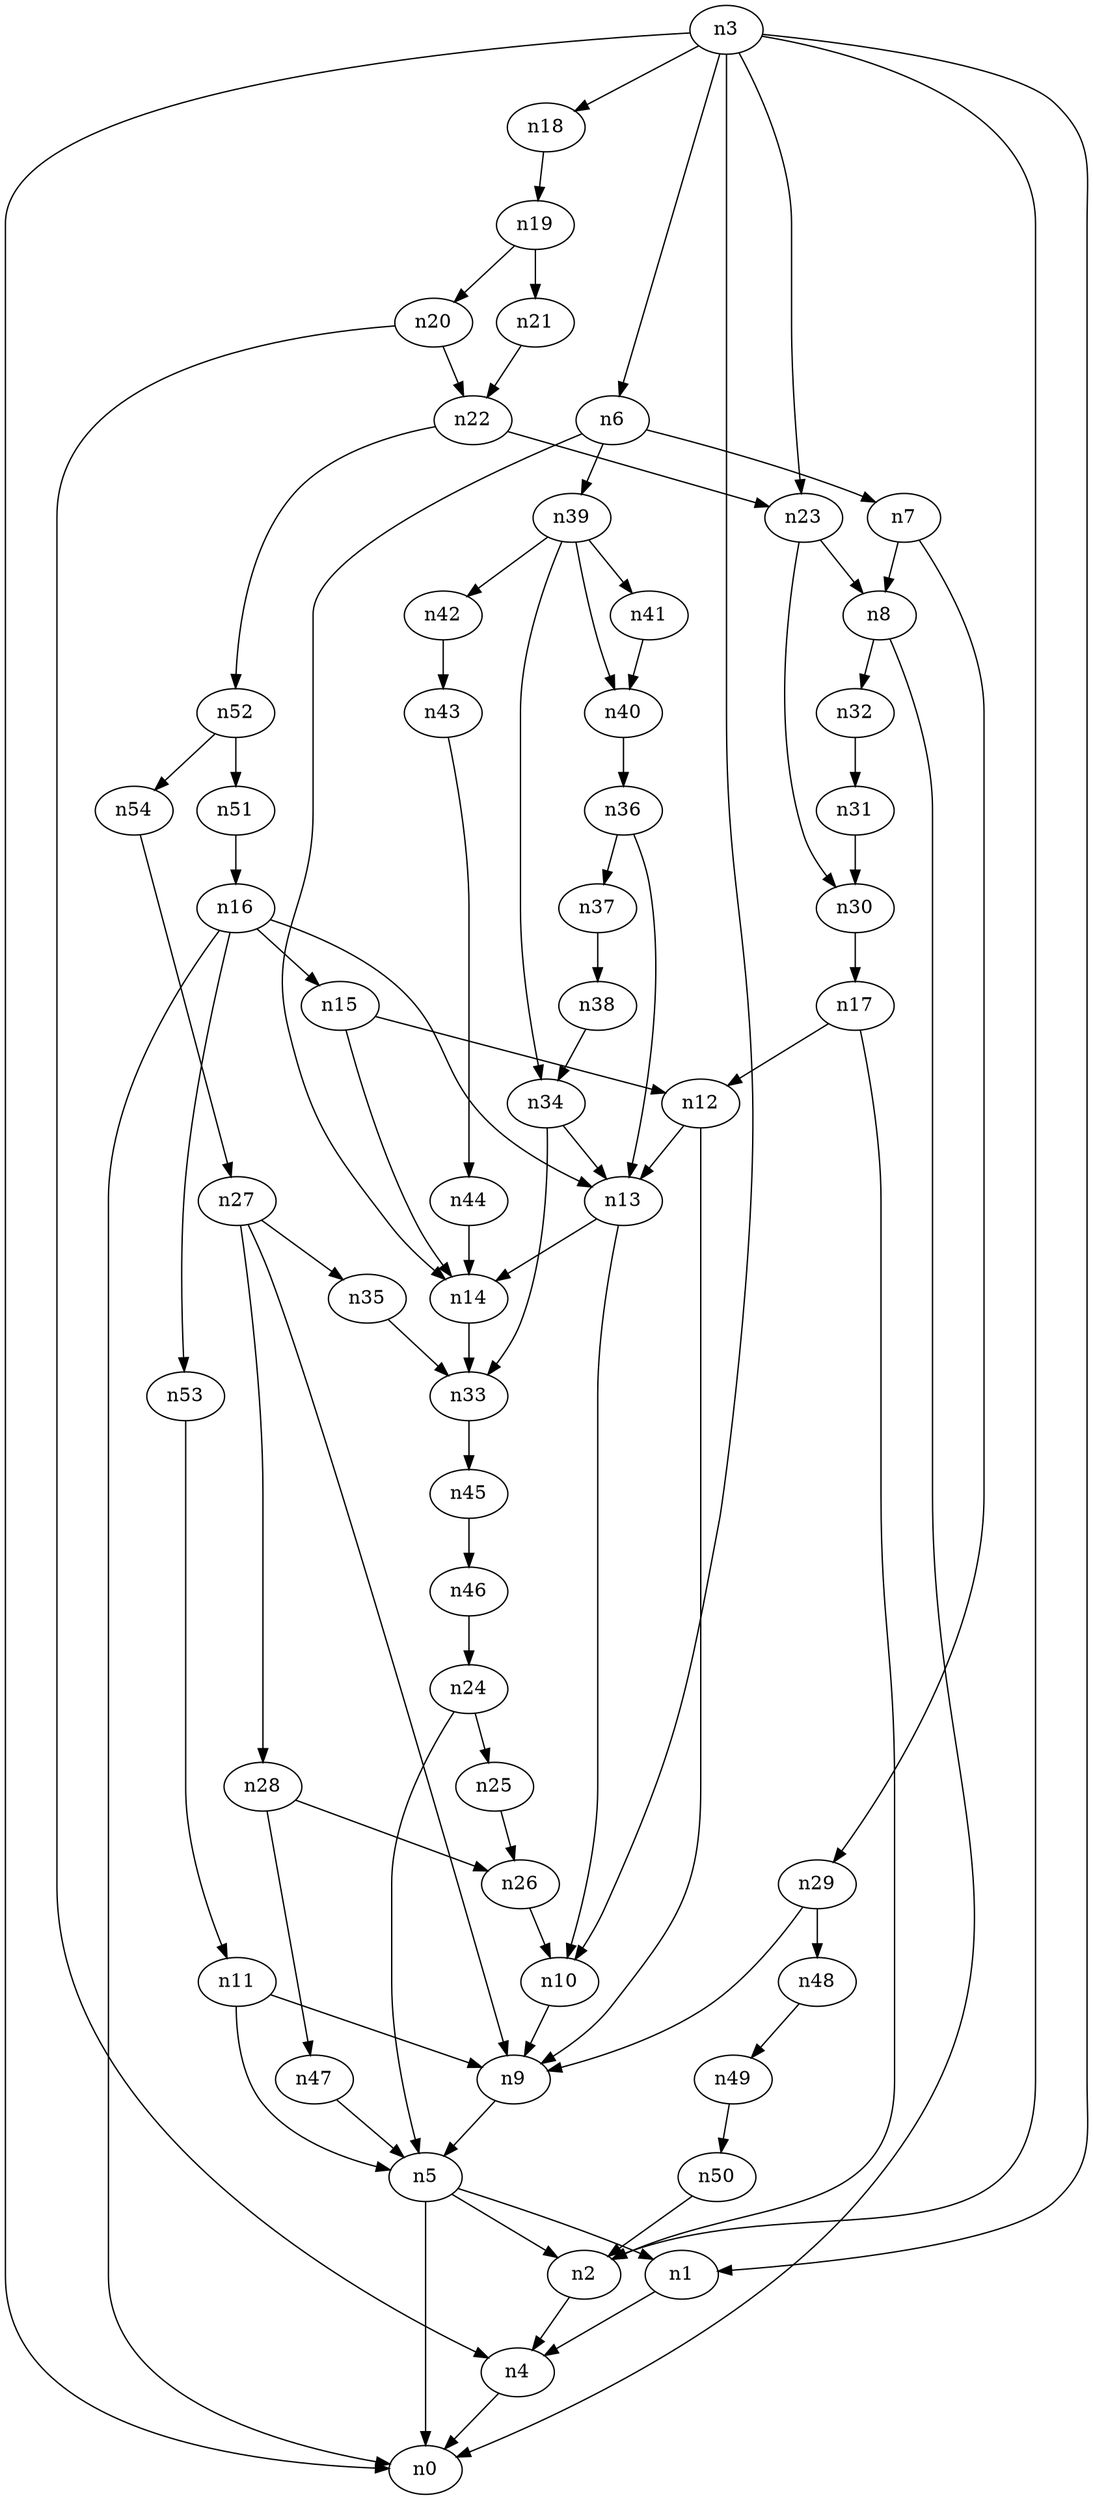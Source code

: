 digraph G {
	n1 -> n4	 [_graphml_id=e4];
	n2 -> n4	 [_graphml_id=e7];
	n3 -> n0	 [_graphml_id=e0];
	n3 -> n1	 [_graphml_id=e3];
	n3 -> n2	 [_graphml_id=e6];
	n3 -> n6	 [_graphml_id=e9];
	n3 -> n10	 [_graphml_id=e15];
	n3 -> n18	 [_graphml_id=e28];
	n3 -> n23	 [_graphml_id=e36];
	n4 -> n0	 [_graphml_id=e1];
	n5 -> n0	 [_graphml_id=e2];
	n5 -> n1	 [_graphml_id=e5];
	n5 -> n2	 [_graphml_id=e8];
	n6 -> n7	 [_graphml_id=e10];
	n6 -> n14	 [_graphml_id=e21];
	n6 -> n39	 [_graphml_id=e76];
	n7 -> n8	 [_graphml_id=e11];
	n7 -> n29	 [_graphml_id=e45];
	n8 -> n0	 [_graphml_id=e12];
	n8 -> n32	 [_graphml_id=e50];
	n9 -> n5	 [_graphml_id=e13];
	n10 -> n9	 [_graphml_id=e14];
	n11 -> n5	 [_graphml_id=e17];
	n11 -> n9	 [_graphml_id=e16];
	n12 -> n9	 [_graphml_id=e18];
	n12 -> n13	 [_graphml_id=e19];
	n13 -> n10	 [_graphml_id=e46];
	n13 -> n14	 [_graphml_id=e20];
	n14 -> n33	 [_graphml_id=e51];
	n15 -> n12	 [_graphml_id=e27];
	n15 -> n14	 [_graphml_id=e22];
	n16 -> n0	 [_graphml_id=e24];
	n16 -> n13	 [_graphml_id=e66];
	n16 -> n15	 [_graphml_id=e23];
	n16 -> n53	 [_graphml_id=e84];
	n17 -> n2	 [_graphml_id=e25];
	n17 -> n12	 [_graphml_id=e26];
	n18 -> n19	 [_graphml_id=e29];
	n19 -> n20	 [_graphml_id=e30];
	n19 -> n21	 [_graphml_id=e32];
	n20 -> n4	 [_graphml_id=e31];
	n20 -> n22	 [_graphml_id=e34];
	n21 -> n22	 [_graphml_id=e33];
	n22 -> n23	 [_graphml_id=e35];
	n22 -> n52	 [_graphml_id=e83];
	n23 -> n8	 [_graphml_id=e86];
	n23 -> n30	 [_graphml_id=e56];
	n24 -> n5	 [_graphml_id=e37];
	n24 -> n25	 [_graphml_id=e38];
	n25 -> n26	 [_graphml_id=e39];
	n26 -> n10	 [_graphml_id=e40];
	n27 -> n9	 [_graphml_id=e41];
	n27 -> n28	 [_graphml_id=e42];
	n27 -> n35	 [_graphml_id=e54];
	n28 -> n26	 [_graphml_id=e43];
	n28 -> n47	 [_graphml_id=e74];
	n29 -> n9	 [_graphml_id=e44];
	n29 -> n48	 [_graphml_id=e77];
	n30 -> n17	 [_graphml_id=e47];
	n31 -> n30	 [_graphml_id=e48];
	n32 -> n31	 [_graphml_id=e49];
	n33 -> n45	 [_graphml_id=e71];
	n34 -> n13	 [_graphml_id=e53];
	n34 -> n33	 [_graphml_id=e52];
	n35 -> n33	 [_graphml_id=e55];
	n36 -> n13	 [_graphml_id=e57];
	n36 -> n37	 [_graphml_id=e58];
	n37 -> n38	 [_graphml_id=e59];
	n38 -> n34	 [_graphml_id=e60];
	n39 -> n34	 [_graphml_id=e61];
	n39 -> n40	 [_graphml_id=e62];
	n39 -> n41	 [_graphml_id=e65];
	n39 -> n42	 [_graphml_id=e67];
	n40 -> n36	 [_graphml_id=e63];
	n41 -> n40	 [_graphml_id=e64];
	n42 -> n43	 [_graphml_id=e68];
	n43 -> n44	 [_graphml_id=e69];
	n44 -> n14	 [_graphml_id=e70];
	n45 -> n46	 [_graphml_id=e72];
	n46 -> n24	 [_graphml_id=e73];
	n47 -> n5	 [_graphml_id=e75];
	n48 -> n49	 [_graphml_id=e78];
	n49 -> n50	 [_graphml_id=e79];
	n50 -> n2	 [_graphml_id=e80];
	n51 -> n16	 [_graphml_id=e81];
	n52 -> n51	 [_graphml_id=e82];
	n52 -> n54	 [_graphml_id=e88];
	n53 -> n11	 [_graphml_id=e85];
	n54 -> n27	 [_graphml_id=e87];
}
